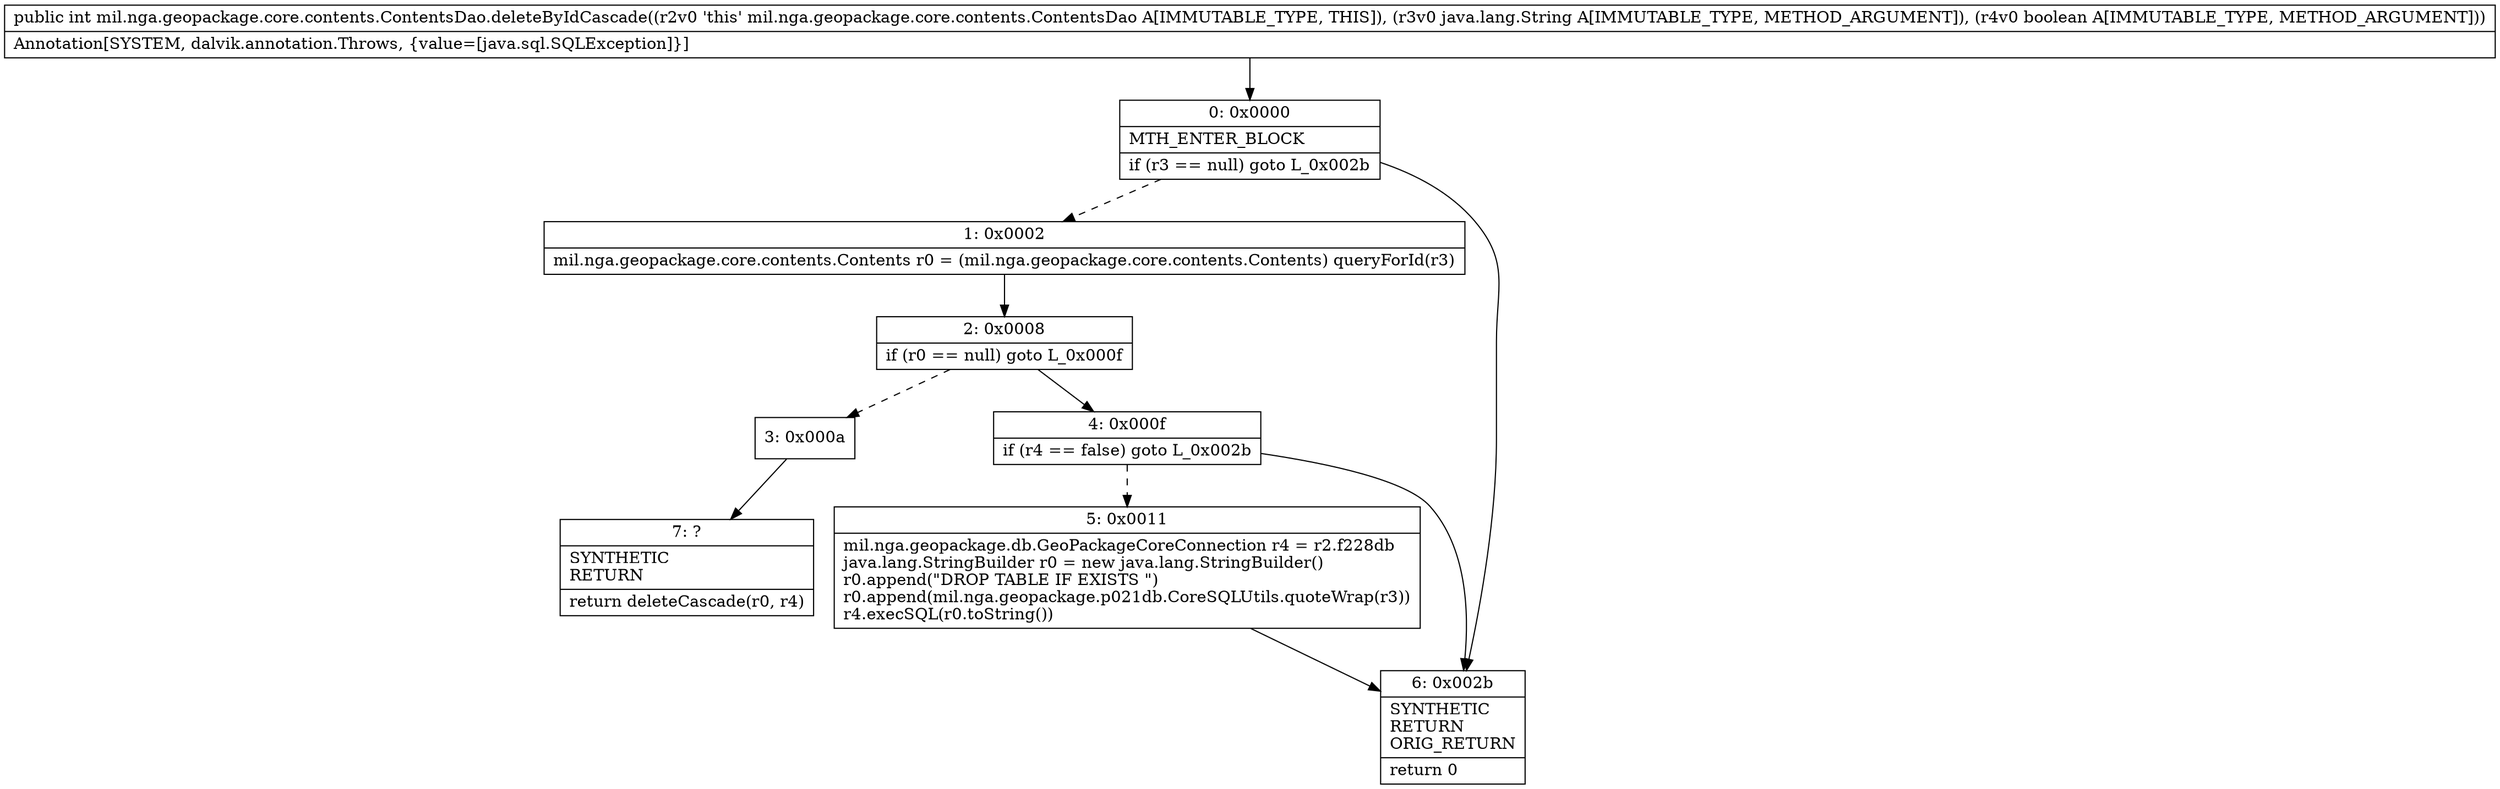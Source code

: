 digraph "CFG formil.nga.geopackage.core.contents.ContentsDao.deleteByIdCascade(Ljava\/lang\/String;Z)I" {
Node_0 [shape=record,label="{0\:\ 0x0000|MTH_ENTER_BLOCK\l|if (r3 == null) goto L_0x002b\l}"];
Node_1 [shape=record,label="{1\:\ 0x0002|mil.nga.geopackage.core.contents.Contents r0 = (mil.nga.geopackage.core.contents.Contents) queryForId(r3)\l}"];
Node_2 [shape=record,label="{2\:\ 0x0008|if (r0 == null) goto L_0x000f\l}"];
Node_3 [shape=record,label="{3\:\ 0x000a}"];
Node_4 [shape=record,label="{4\:\ 0x000f|if (r4 == false) goto L_0x002b\l}"];
Node_5 [shape=record,label="{5\:\ 0x0011|mil.nga.geopackage.db.GeoPackageCoreConnection r4 = r2.f228db\ljava.lang.StringBuilder r0 = new java.lang.StringBuilder()\lr0.append(\"DROP TABLE IF EXISTS \")\lr0.append(mil.nga.geopackage.p021db.CoreSQLUtils.quoteWrap(r3))\lr4.execSQL(r0.toString())\l}"];
Node_6 [shape=record,label="{6\:\ 0x002b|SYNTHETIC\lRETURN\lORIG_RETURN\l|return 0\l}"];
Node_7 [shape=record,label="{7\:\ ?|SYNTHETIC\lRETURN\l|return deleteCascade(r0, r4)\l}"];
MethodNode[shape=record,label="{public int mil.nga.geopackage.core.contents.ContentsDao.deleteByIdCascade((r2v0 'this' mil.nga.geopackage.core.contents.ContentsDao A[IMMUTABLE_TYPE, THIS]), (r3v0 java.lang.String A[IMMUTABLE_TYPE, METHOD_ARGUMENT]), (r4v0 boolean A[IMMUTABLE_TYPE, METHOD_ARGUMENT]))  | Annotation[SYSTEM, dalvik.annotation.Throws, \{value=[java.sql.SQLException]\}]\l}"];
MethodNode -> Node_0;
Node_0 -> Node_1[style=dashed];
Node_0 -> Node_6;
Node_1 -> Node_2;
Node_2 -> Node_3[style=dashed];
Node_2 -> Node_4;
Node_3 -> Node_7;
Node_4 -> Node_5[style=dashed];
Node_4 -> Node_6;
Node_5 -> Node_6;
}

